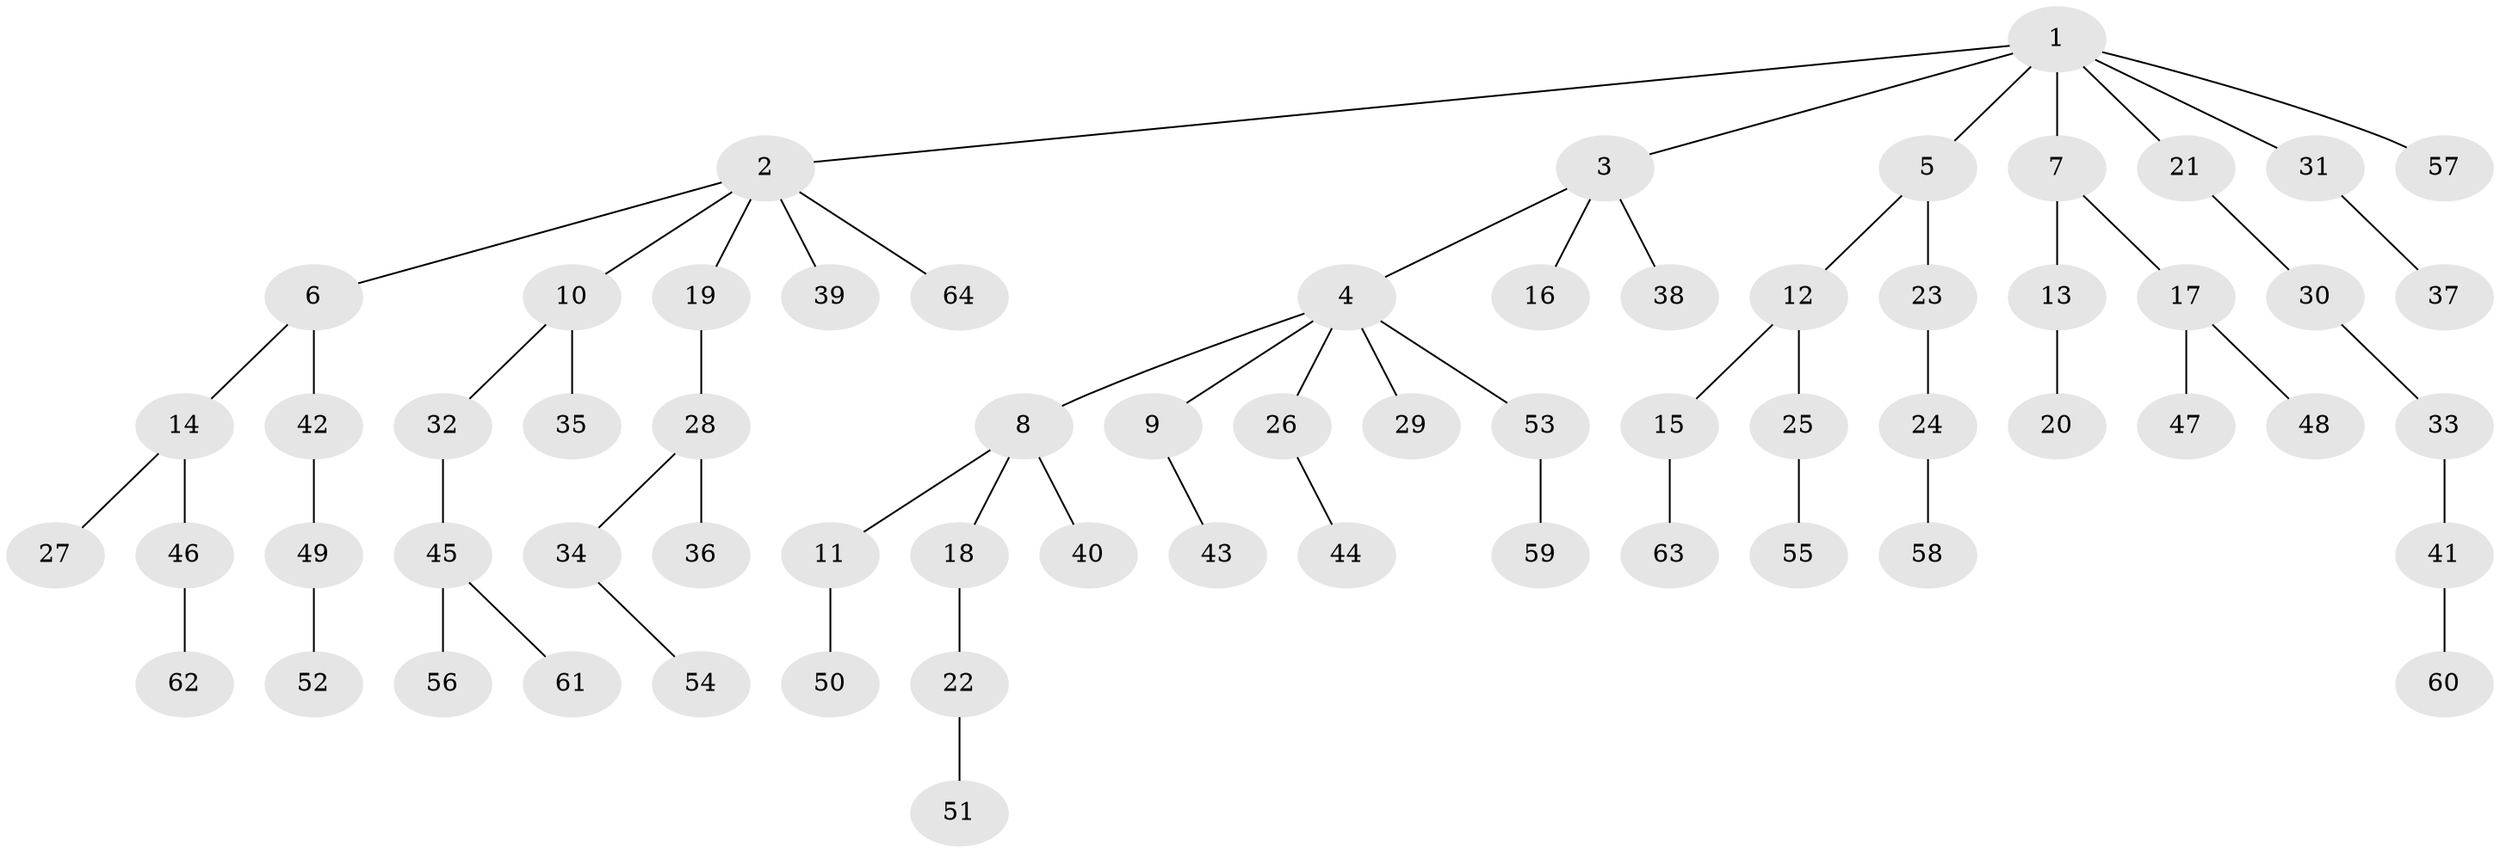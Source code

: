 // coarse degree distribution, {12: 0.05263157894736842, 2: 0.21052631578947367, 1: 0.6842105263157895, 3: 0.05263157894736842}
// Generated by graph-tools (version 1.1) at 2025/19/03/04/25 18:19:15]
// undirected, 64 vertices, 63 edges
graph export_dot {
graph [start="1"]
  node [color=gray90,style=filled];
  1;
  2;
  3;
  4;
  5;
  6;
  7;
  8;
  9;
  10;
  11;
  12;
  13;
  14;
  15;
  16;
  17;
  18;
  19;
  20;
  21;
  22;
  23;
  24;
  25;
  26;
  27;
  28;
  29;
  30;
  31;
  32;
  33;
  34;
  35;
  36;
  37;
  38;
  39;
  40;
  41;
  42;
  43;
  44;
  45;
  46;
  47;
  48;
  49;
  50;
  51;
  52;
  53;
  54;
  55;
  56;
  57;
  58;
  59;
  60;
  61;
  62;
  63;
  64;
  1 -- 2;
  1 -- 3;
  1 -- 5;
  1 -- 7;
  1 -- 21;
  1 -- 31;
  1 -- 57;
  2 -- 6;
  2 -- 10;
  2 -- 19;
  2 -- 39;
  2 -- 64;
  3 -- 4;
  3 -- 16;
  3 -- 38;
  4 -- 8;
  4 -- 9;
  4 -- 26;
  4 -- 29;
  4 -- 53;
  5 -- 12;
  5 -- 23;
  6 -- 14;
  6 -- 42;
  7 -- 13;
  7 -- 17;
  8 -- 11;
  8 -- 18;
  8 -- 40;
  9 -- 43;
  10 -- 32;
  10 -- 35;
  11 -- 50;
  12 -- 15;
  12 -- 25;
  13 -- 20;
  14 -- 27;
  14 -- 46;
  15 -- 63;
  17 -- 47;
  17 -- 48;
  18 -- 22;
  19 -- 28;
  21 -- 30;
  22 -- 51;
  23 -- 24;
  24 -- 58;
  25 -- 55;
  26 -- 44;
  28 -- 34;
  28 -- 36;
  30 -- 33;
  31 -- 37;
  32 -- 45;
  33 -- 41;
  34 -- 54;
  41 -- 60;
  42 -- 49;
  45 -- 56;
  45 -- 61;
  46 -- 62;
  49 -- 52;
  53 -- 59;
}
